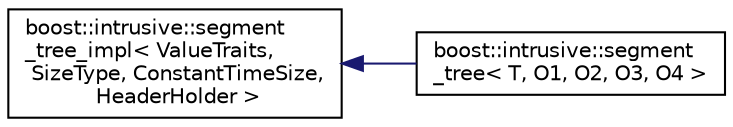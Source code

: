 digraph "Graphical Class Hierarchy"
{
  edge [fontname="Helvetica",fontsize="10",labelfontname="Helvetica",labelfontsize="10"];
  node [fontname="Helvetica",fontsize="10",shape=record];
  rankdir="LR";
  Node0 [label="boost::intrusive::segment\l_tree_impl\< ValueTraits,\l SizeType, ConstantTimeSize,\l HeaderHolder \>",height=0.2,width=0.4,color="black", fillcolor="white", style="filled",URL="$classboost_1_1intrusive_1_1segment__tree__impl.html"];
  Node0 -> Node1 [dir="back",color="midnightblue",fontsize="10",style="solid",fontname="Helvetica"];
  Node1 [label="boost::intrusive::segment\l_tree\< T, O1, O2, O3, O4 \>",height=0.2,width=0.4,color="black", fillcolor="white", style="filled",URL="$classboost_1_1intrusive_1_1segment__tree.html"];
}
